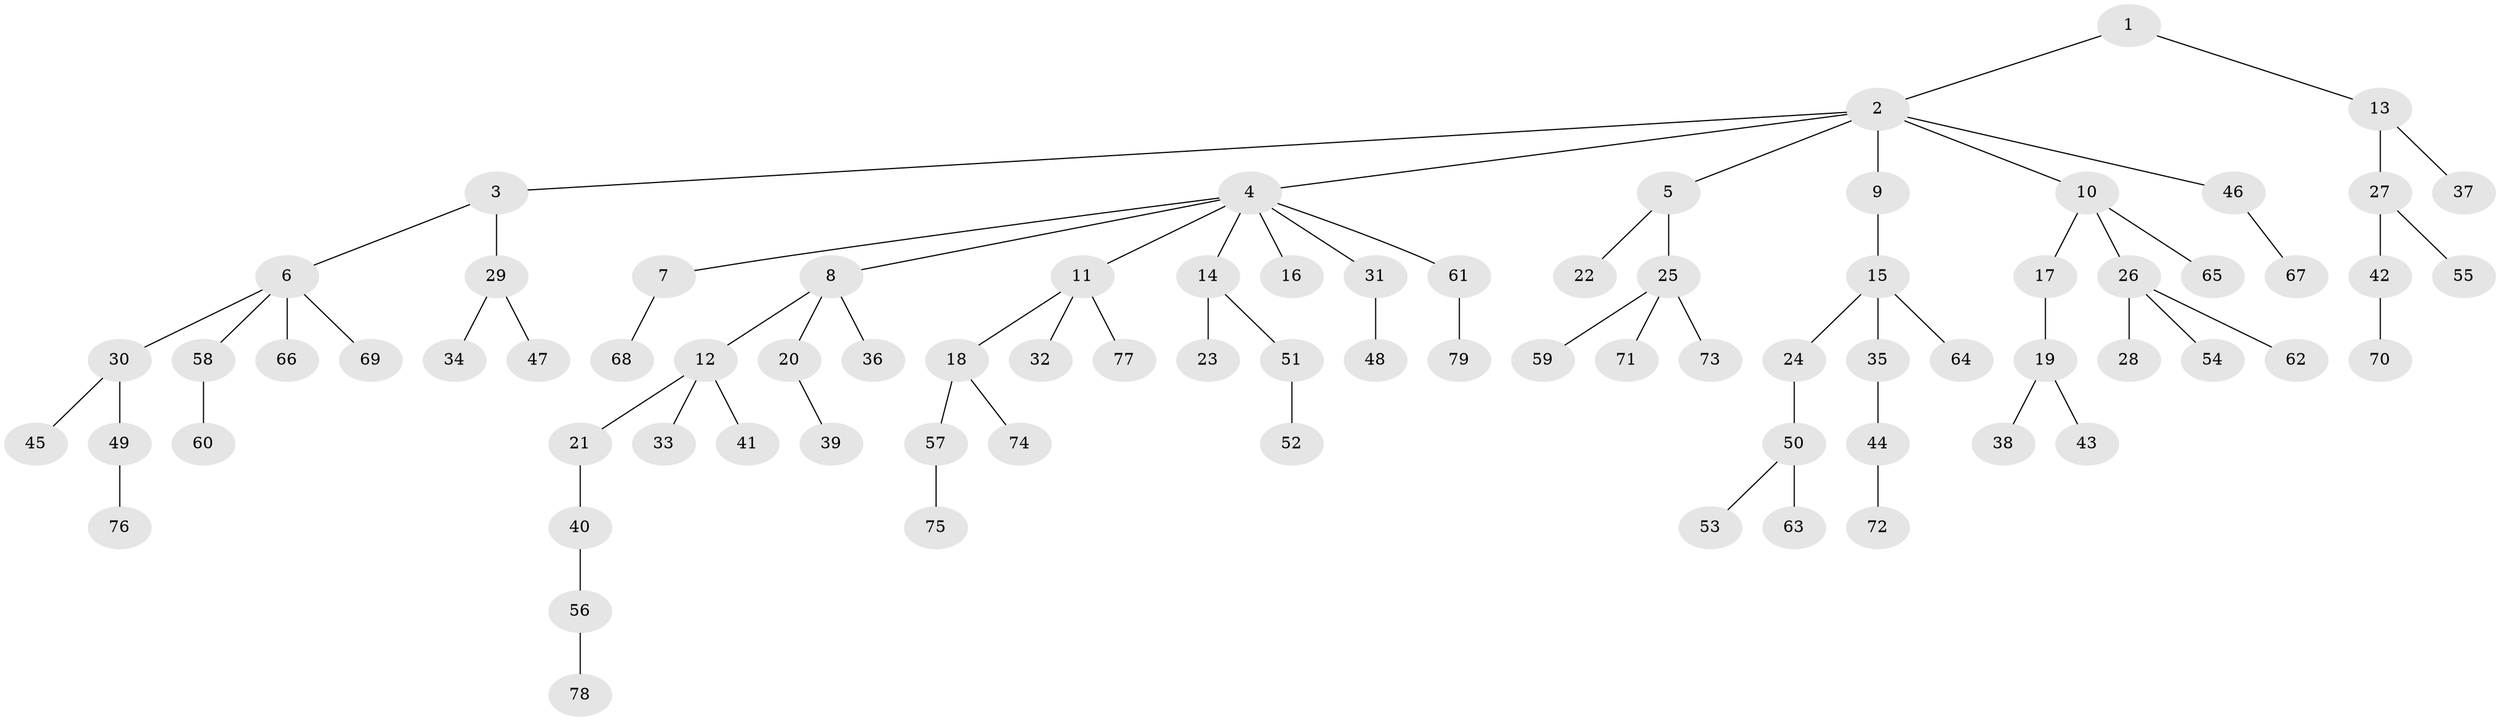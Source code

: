 // coarse degree distribution, {2: 0.16666666666666666, 8: 0.037037037037037035, 4: 0.09259259259259259, 1: 0.5925925925925926, 3: 0.09259259259259259, 5: 0.018518518518518517}
// Generated by graph-tools (version 1.1) at 2025/52/02/27/25 19:52:10]
// undirected, 79 vertices, 78 edges
graph export_dot {
graph [start="1"]
  node [color=gray90,style=filled];
  1;
  2;
  3;
  4;
  5;
  6;
  7;
  8;
  9;
  10;
  11;
  12;
  13;
  14;
  15;
  16;
  17;
  18;
  19;
  20;
  21;
  22;
  23;
  24;
  25;
  26;
  27;
  28;
  29;
  30;
  31;
  32;
  33;
  34;
  35;
  36;
  37;
  38;
  39;
  40;
  41;
  42;
  43;
  44;
  45;
  46;
  47;
  48;
  49;
  50;
  51;
  52;
  53;
  54;
  55;
  56;
  57;
  58;
  59;
  60;
  61;
  62;
  63;
  64;
  65;
  66;
  67;
  68;
  69;
  70;
  71;
  72;
  73;
  74;
  75;
  76;
  77;
  78;
  79;
  1 -- 2;
  1 -- 13;
  2 -- 3;
  2 -- 4;
  2 -- 5;
  2 -- 9;
  2 -- 10;
  2 -- 46;
  3 -- 6;
  3 -- 29;
  4 -- 7;
  4 -- 8;
  4 -- 11;
  4 -- 14;
  4 -- 16;
  4 -- 31;
  4 -- 61;
  5 -- 22;
  5 -- 25;
  6 -- 30;
  6 -- 58;
  6 -- 66;
  6 -- 69;
  7 -- 68;
  8 -- 12;
  8 -- 20;
  8 -- 36;
  9 -- 15;
  10 -- 17;
  10 -- 26;
  10 -- 65;
  11 -- 18;
  11 -- 32;
  11 -- 77;
  12 -- 21;
  12 -- 33;
  12 -- 41;
  13 -- 27;
  13 -- 37;
  14 -- 23;
  14 -- 51;
  15 -- 24;
  15 -- 35;
  15 -- 64;
  17 -- 19;
  18 -- 57;
  18 -- 74;
  19 -- 38;
  19 -- 43;
  20 -- 39;
  21 -- 40;
  24 -- 50;
  25 -- 59;
  25 -- 71;
  25 -- 73;
  26 -- 28;
  26 -- 54;
  26 -- 62;
  27 -- 42;
  27 -- 55;
  29 -- 34;
  29 -- 47;
  30 -- 45;
  30 -- 49;
  31 -- 48;
  35 -- 44;
  40 -- 56;
  42 -- 70;
  44 -- 72;
  46 -- 67;
  49 -- 76;
  50 -- 53;
  50 -- 63;
  51 -- 52;
  56 -- 78;
  57 -- 75;
  58 -- 60;
  61 -- 79;
}
